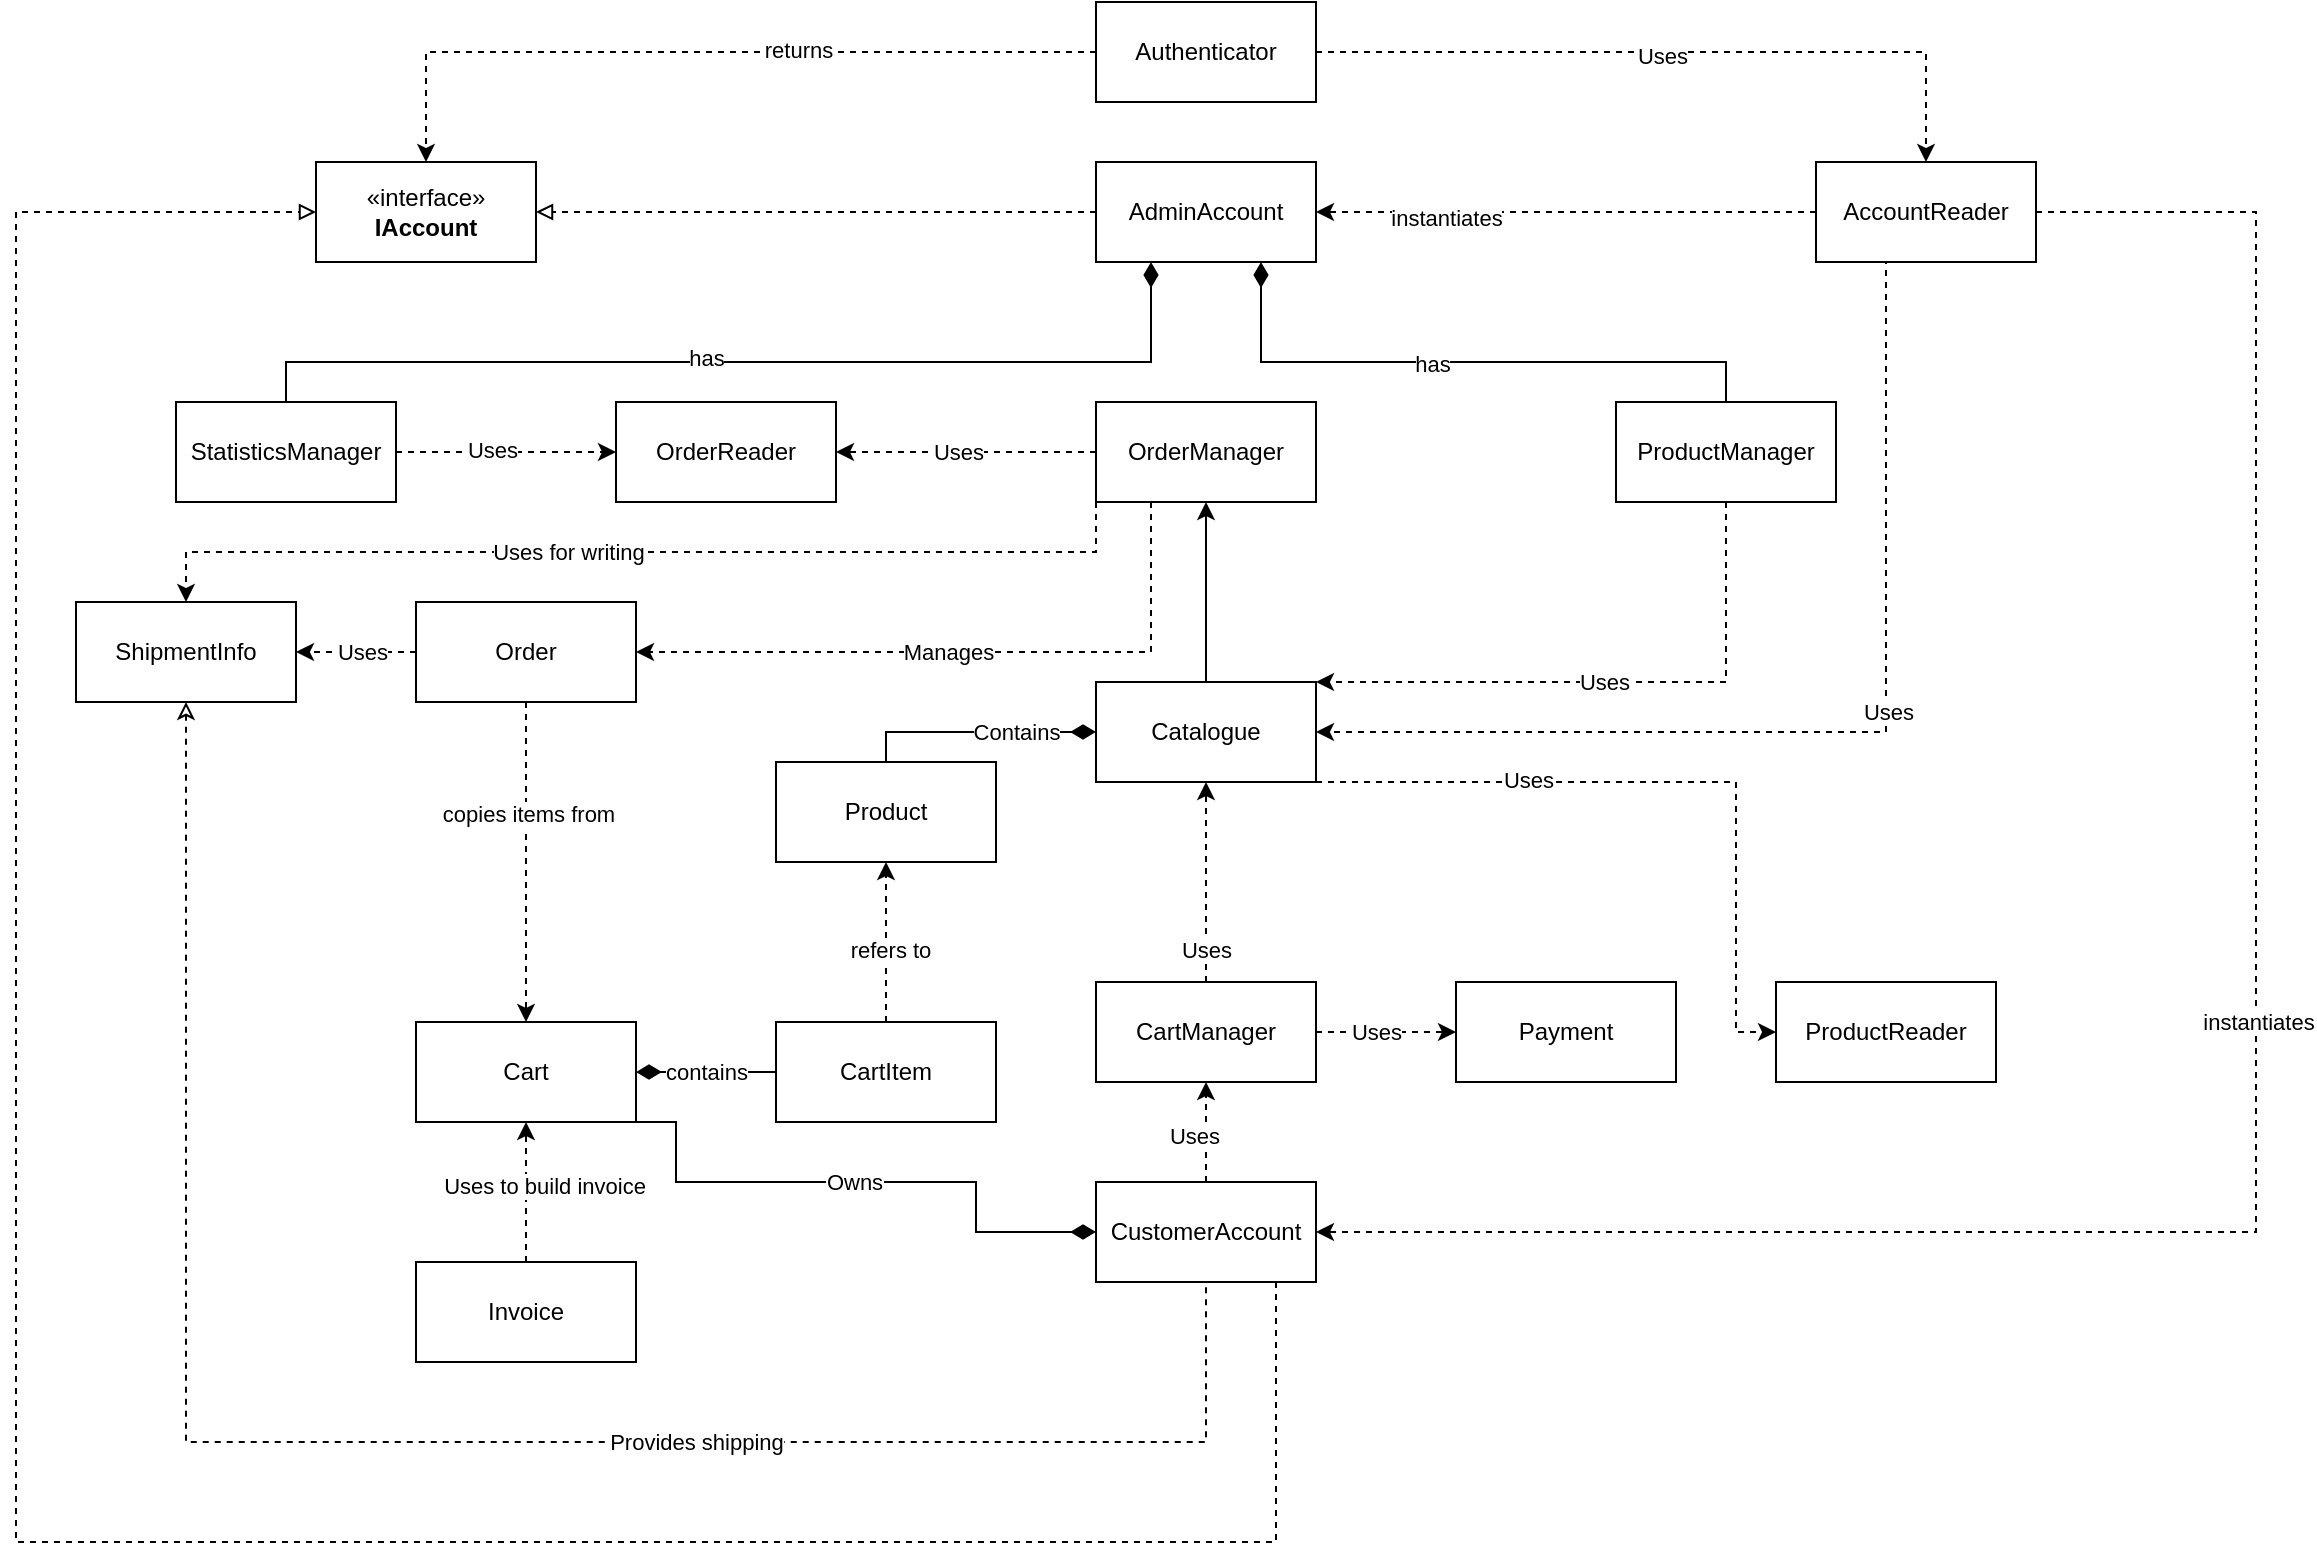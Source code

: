 <mxfile version="26.2.9">
  <diagram name="Page-1" id="XoK1jJjTGzlrzbfamRMe">
    <mxGraphModel dx="1491" dy="803" grid="1" gridSize="10" guides="1" tooltips="1" connect="1" arrows="1" fold="1" page="1" pageScale="1" pageWidth="3300" pageHeight="4681" math="0" shadow="0">
      <root>
        <mxCell id="0" />
        <mxCell id="1" parent="0" />
        <mxCell id="LtSPVIWwQfMaKUlvjwQu-3" value="" style="edgeStyle=orthogonalEdgeStyle;rounded=0;orthogonalLoop=1;jettySize=auto;html=1;dashed=1;" parent="1" source="LtSPVIWwQfMaKUlvjwQu-1" target="LtSPVIWwQfMaKUlvjwQu-2" edge="1">
          <mxGeometry relative="1" as="geometry" />
        </mxCell>
        <mxCell id="LtSPVIWwQfMaKUlvjwQu-5" value="Uses" style="edgeLabel;html=1;align=center;verticalAlign=middle;resizable=0;points=[];" parent="LtSPVIWwQfMaKUlvjwQu-3" vertex="1" connectable="0">
          <mxGeometry x="-0.043" y="-2" relative="1" as="geometry">
            <mxPoint as="offset" />
          </mxGeometry>
        </mxCell>
        <mxCell id="LtSPVIWwQfMaKUlvjwQu-7" value="" style="edgeStyle=orthogonalEdgeStyle;rounded=0;orthogonalLoop=1;jettySize=auto;html=1;entryX=0.5;entryY=0;entryDx=0;entryDy=0;dashed=1;" parent="1" source="LtSPVIWwQfMaKUlvjwQu-1" target="LtSPVIWwQfMaKUlvjwQu-14" edge="1">
          <mxGeometry relative="1" as="geometry" />
        </mxCell>
        <mxCell id="LtSPVIWwQfMaKUlvjwQu-8" value="returns" style="edgeLabel;html=1;align=center;verticalAlign=middle;resizable=0;points=[];" parent="LtSPVIWwQfMaKUlvjwQu-7" vertex="1" connectable="0">
          <mxGeometry x="-0.235" y="-1" relative="1" as="geometry">
            <mxPoint as="offset" />
          </mxGeometry>
        </mxCell>
        <mxCell id="LtSPVIWwQfMaKUlvjwQu-1" value="Authenticator" style="html=1;whiteSpace=wrap;" parent="1" vertex="1">
          <mxGeometry x="830" y="280" width="110" height="50" as="geometry" />
        </mxCell>
        <mxCell id="LtSPVIWwQfMaKUlvjwQu-15" style="edgeStyle=orthogonalEdgeStyle;rounded=0;orthogonalLoop=1;jettySize=auto;html=1;exitX=1;exitY=0.5;exitDx=0;exitDy=0;dashed=1;entryX=1;entryY=0.5;entryDx=0;entryDy=0;" parent="1" source="LtSPVIWwQfMaKUlvjwQu-2" target="LtSPVIWwQfMaKUlvjwQu-12" edge="1">
          <mxGeometry relative="1" as="geometry">
            <Array as="points">
              <mxPoint x="1410" y="385" />
              <mxPoint x="1410" y="895" />
            </Array>
          </mxGeometry>
        </mxCell>
        <mxCell id="LtSPVIWwQfMaKUlvjwQu-16" value="instantiates" style="edgeLabel;html=1;align=center;verticalAlign=middle;resizable=0;points=[];" parent="LtSPVIWwQfMaKUlvjwQu-15" vertex="1" connectable="0">
          <mxGeometry x="-0.056" y="1" relative="1" as="geometry">
            <mxPoint as="offset" />
          </mxGeometry>
        </mxCell>
        <mxCell id="LtSPVIWwQfMaKUlvjwQu-17" style="edgeStyle=orthogonalEdgeStyle;rounded=0;orthogonalLoop=1;jettySize=auto;html=1;exitX=0;exitY=0.5;exitDx=0;exitDy=0;entryX=1;entryY=0.5;entryDx=0;entryDy=0;dashed=1;" parent="1" source="LtSPVIWwQfMaKUlvjwQu-2" target="LtSPVIWwQfMaKUlvjwQu-10" edge="1">
          <mxGeometry relative="1" as="geometry" />
        </mxCell>
        <mxCell id="LtSPVIWwQfMaKUlvjwQu-19" value="instantiates" style="edgeLabel;html=1;align=center;verticalAlign=middle;resizable=0;points=[];" parent="LtSPVIWwQfMaKUlvjwQu-17" vertex="1" connectable="0">
          <mxGeometry x="0.481" y="3" relative="1" as="geometry">
            <mxPoint as="offset" />
          </mxGeometry>
        </mxCell>
        <mxCell id="LtSPVIWwQfMaKUlvjwQu-20" style="edgeStyle=orthogonalEdgeStyle;rounded=0;orthogonalLoop=1;jettySize=auto;html=1;exitX=0.5;exitY=1;exitDx=0;exitDy=0;dashed=1;entryX=1;entryY=0.5;entryDx=0;entryDy=0;" parent="1" source="LtSPVIWwQfMaKUlvjwQu-2" target="LtSPVIWwQfMaKUlvjwQu-21" edge="1">
          <mxGeometry relative="1" as="geometry">
            <mxPoint x="1280" y="435" as="targetPoint" />
            <Array as="points">
              <mxPoint x="1225" y="410" />
              <mxPoint x="1225" y="645" />
            </Array>
          </mxGeometry>
        </mxCell>
        <mxCell id="LtSPVIWwQfMaKUlvjwQu-35" value="Uses" style="edgeLabel;html=1;align=center;verticalAlign=middle;resizable=0;points=[];" parent="LtSPVIWwQfMaKUlvjwQu-20" vertex="1" connectable="0">
          <mxGeometry x="-0.093" y="1" relative="1" as="geometry">
            <mxPoint as="offset" />
          </mxGeometry>
        </mxCell>
        <mxCell id="LtSPVIWwQfMaKUlvjwQu-2" value="AccountReader" style="html=1;whiteSpace=wrap;" parent="1" vertex="1">
          <mxGeometry x="1190" y="360" width="110" height="50" as="geometry" />
        </mxCell>
        <mxCell id="LtSPVIWwQfMaKUlvjwQu-11" value="" style="edgeStyle=orthogonalEdgeStyle;rounded=0;orthogonalLoop=1;jettySize=auto;html=1;endArrow=block;endFill=0;entryX=1;entryY=0.5;entryDx=0;entryDy=0;dashed=1;" parent="1" source="LtSPVIWwQfMaKUlvjwQu-10" target="LtSPVIWwQfMaKUlvjwQu-14" edge="1">
          <mxGeometry relative="1" as="geometry" />
        </mxCell>
        <mxCell id="LtSPVIWwQfMaKUlvjwQu-26" value="" style="edgeStyle=orthogonalEdgeStyle;rounded=0;orthogonalLoop=1;jettySize=auto;html=1;endArrow=diamondThin;endFill=1;entryX=0.25;entryY=1;entryDx=0;entryDy=0;endSize=10;" parent="1" source="LtSPVIWwQfMaKUlvjwQu-25" target="LtSPVIWwQfMaKUlvjwQu-10" edge="1">
          <mxGeometry relative="1" as="geometry">
            <Array as="points">
              <mxPoint x="655" y="460" />
              <mxPoint x="858" y="460" />
              <mxPoint x="858" y="410" />
            </Array>
          </mxGeometry>
        </mxCell>
        <mxCell id="LtSPVIWwQfMaKUlvjwQu-31" value="has" style="edgeLabel;html=1;align=center;verticalAlign=middle;resizable=0;points=[];" parent="LtSPVIWwQfMaKUlvjwQu-26" vertex="1" connectable="0">
          <mxGeometry x="-0.086" y="2" relative="1" as="geometry">
            <mxPoint as="offset" />
          </mxGeometry>
        </mxCell>
        <mxCell id="LtSPVIWwQfMaKUlvjwQu-10" value="AdminAccount" style="html=1;whiteSpace=wrap;" parent="1" vertex="1">
          <mxGeometry x="830" y="360" width="110" height="50" as="geometry" />
        </mxCell>
        <mxCell id="LtSPVIWwQfMaKUlvjwQu-29" style="edgeStyle=orthogonalEdgeStyle;rounded=0;orthogonalLoop=1;jettySize=auto;html=1;exitX=0.5;exitY=0;exitDx=0;exitDy=0;entryX=0.5;entryY=1;entryDx=0;entryDy=0;dashed=1;" parent="1" source="LtSPVIWwQfMaKUlvjwQu-12" target="LtSPVIWwQfMaKUlvjwQu-30" edge="1">
          <mxGeometry relative="1" as="geometry">
            <mxPoint x="1175.105" y="660" as="targetPoint" />
            <Array as="points">
              <mxPoint x="885" y="830" />
            </Array>
          </mxGeometry>
        </mxCell>
        <mxCell id="LtSPVIWwQfMaKUlvjwQu-33" value="Uses" style="edgeLabel;html=1;align=center;verticalAlign=middle;resizable=0;points=[];" parent="LtSPVIWwQfMaKUlvjwQu-29" vertex="1" connectable="0">
          <mxGeometry x="-0.057" y="3" relative="1" as="geometry">
            <mxPoint x="-3" as="offset" />
          </mxGeometry>
        </mxCell>
        <mxCell id="LtSPVIWwQfMaKUlvjwQu-54" style="edgeStyle=orthogonalEdgeStyle;rounded=0;orthogonalLoop=1;jettySize=auto;html=1;exitX=0;exitY=0.5;exitDx=0;exitDy=0;startArrow=diamondThin;startFill=1;endArrow=none;startSize=10;entryX=1;entryY=1;entryDx=0;entryDy=0;" parent="1" source="LtSPVIWwQfMaKUlvjwQu-12" target="LtSPVIWwQfMaKUlvjwQu-55" edge="1">
          <mxGeometry relative="1" as="geometry">
            <mxPoint x="570" y="880" as="targetPoint" />
            <Array as="points">
              <mxPoint x="770" y="895" />
              <mxPoint x="770" y="870" />
              <mxPoint x="620" y="870" />
              <mxPoint x="620" y="840" />
            </Array>
          </mxGeometry>
        </mxCell>
        <mxCell id="LtSPVIWwQfMaKUlvjwQu-70" value="Owns" style="edgeLabel;html=1;align=center;verticalAlign=middle;resizable=0;points=[];" parent="LtSPVIWwQfMaKUlvjwQu-54" vertex="1" connectable="0">
          <mxGeometry x="-0.161" y="1" relative="1" as="geometry">
            <mxPoint x="-27" y="-1" as="offset" />
          </mxGeometry>
        </mxCell>
        <mxCell id="LtSPVIWwQfMaKUlvjwQu-12" value="CustomerAccount" style="html=1;whiteSpace=wrap;" parent="1" vertex="1">
          <mxGeometry x="830" y="870" width="110" height="50" as="geometry" />
        </mxCell>
        <mxCell id="LtSPVIWwQfMaKUlvjwQu-14" value="«interface»&lt;br&gt;&lt;b&gt;IAccount&lt;/b&gt;" style="html=1;whiteSpace=wrap;" parent="1" vertex="1">
          <mxGeometry x="440" y="360" width="110" height="50" as="geometry" />
        </mxCell>
        <mxCell id="LtSPVIWwQfMaKUlvjwQu-36" style="edgeStyle=orthogonalEdgeStyle;rounded=0;orthogonalLoop=1;jettySize=auto;html=1;exitX=1;exitY=1;exitDx=0;exitDy=0;dashed=1;entryX=0;entryY=0.5;entryDx=0;entryDy=0;" parent="1" source="LtSPVIWwQfMaKUlvjwQu-21" target="LtSPVIWwQfMaKUlvjwQu-38" edge="1">
          <mxGeometry relative="1" as="geometry">
            <mxPoint x="1670" y="435" as="targetPoint" />
            <Array as="points">
              <mxPoint x="1150" y="670" />
              <mxPoint x="1150" y="795" />
            </Array>
          </mxGeometry>
        </mxCell>
        <mxCell id="LtSPVIWwQfMaKUlvjwQu-37" value="Uses" style="edgeLabel;html=1;align=center;verticalAlign=middle;resizable=0;points=[];" parent="LtSPVIWwQfMaKUlvjwQu-36" vertex="1" connectable="0">
          <mxGeometry x="-0.407" y="1" relative="1" as="geometry">
            <mxPoint as="offset" />
          </mxGeometry>
        </mxCell>
        <mxCell id="LtSPVIWwQfMaKUlvjwQu-41" value="" style="edgeStyle=orthogonalEdgeStyle;rounded=0;orthogonalLoop=1;jettySize=auto;html=1;startArrow=diamondThin;startFill=1;endSize=10;endArrow=none;startSize=10;exitX=0;exitY=0.5;exitDx=0;exitDy=0;entryX=0.5;entryY=0;entryDx=0;entryDy=0;" parent="1" source="LtSPVIWwQfMaKUlvjwQu-21" target="LtSPVIWwQfMaKUlvjwQu-40" edge="1">
          <mxGeometry relative="1" as="geometry">
            <Array as="points">
              <mxPoint x="725" y="645" />
            </Array>
          </mxGeometry>
        </mxCell>
        <mxCell id="LtSPVIWwQfMaKUlvjwQu-49" value="Contains" style="edgeLabel;html=1;align=center;verticalAlign=middle;resizable=0;points=[];" parent="LtSPVIWwQfMaKUlvjwQu-41" vertex="1" connectable="0">
          <mxGeometry x="0.001" y="-3" relative="1" as="geometry">
            <mxPoint x="20" y="3" as="offset" />
          </mxGeometry>
        </mxCell>
        <mxCell id="LtSPVIWwQfMaKUlvjwQu-46" style="edgeStyle=orthogonalEdgeStyle;rounded=0;orthogonalLoop=1;jettySize=auto;html=1;dashed=1;entryX=0;entryY=0.5;entryDx=0;entryDy=0;exitX=1;exitY=0.5;exitDx=0;exitDy=0;" parent="1" source="LtSPVIWwQfMaKUlvjwQu-30" target="LtSPVIWwQfMaKUlvjwQu-47" edge="1">
          <mxGeometry relative="1" as="geometry">
            <mxPoint x="1680" y="540" as="targetPoint" />
            <mxPoint x="1050" y="690" as="sourcePoint" />
            <Array as="points">
              <mxPoint x="970" y="795" />
              <mxPoint x="970" y="795" />
            </Array>
          </mxGeometry>
        </mxCell>
        <mxCell id="LtSPVIWwQfMaKUlvjwQu-63" value="Uses" style="edgeLabel;html=1;align=center;verticalAlign=middle;resizable=0;points=[];" parent="LtSPVIWwQfMaKUlvjwQu-46" vertex="1" connectable="0">
          <mxGeometry x="0.652" y="1" relative="1" as="geometry">
            <mxPoint x="-28" y="1" as="offset" />
          </mxGeometry>
        </mxCell>
        <mxCell id="LtSPVIWwQfMaKUlvjwQu-50" style="edgeStyle=orthogonalEdgeStyle;rounded=0;orthogonalLoop=1;jettySize=auto;html=1;exitX=0.5;exitY=0;exitDx=0;exitDy=0;entryX=0.5;entryY=1;entryDx=0;entryDy=0;" parent="1" source="LtSPVIWwQfMaKUlvjwQu-21" target="LtSPVIWwQfMaKUlvjwQu-52" edge="1">
          <mxGeometry relative="1" as="geometry">
            <mxPoint x="885.286" y="570" as="targetPoint" />
          </mxGeometry>
        </mxCell>
        <mxCell id="LtSPVIWwQfMaKUlvjwQu-21" value="Catalogue" style="html=1;whiteSpace=wrap;" parent="1" vertex="1">
          <mxGeometry x="830" y="620" width="110" height="50" as="geometry" />
        </mxCell>
        <mxCell id="LtSPVIWwQfMaKUlvjwQu-42" style="edgeStyle=orthogonalEdgeStyle;rounded=0;orthogonalLoop=1;jettySize=auto;html=1;exitX=0.5;exitY=1;exitDx=0;exitDy=0;entryX=1;entryY=0;entryDx=0;entryDy=0;dashed=1;" parent="1" source="LtSPVIWwQfMaKUlvjwQu-27" target="LtSPVIWwQfMaKUlvjwQu-21" edge="1">
          <mxGeometry relative="1" as="geometry">
            <Array as="points">
              <mxPoint x="1145" y="620" />
            </Array>
          </mxGeometry>
        </mxCell>
        <mxCell id="LtSPVIWwQfMaKUlvjwQu-43" value="Uses" style="edgeLabel;html=1;align=center;verticalAlign=middle;resizable=0;points=[];" parent="LtSPVIWwQfMaKUlvjwQu-42" vertex="1" connectable="0">
          <mxGeometry x="-0.224" y="2" relative="1" as="geometry">
            <mxPoint x="-37" y="-2" as="offset" />
          </mxGeometry>
        </mxCell>
        <mxCell id="j-nne7JYb_YNhbW1Ui39-1" style="edgeStyle=orthogonalEdgeStyle;rounded=0;orthogonalLoop=1;jettySize=auto;html=1;exitX=1;exitY=0.5;exitDx=0;exitDy=0;entryX=0;entryY=0.5;entryDx=0;entryDy=0;dashed=1;" edge="1" parent="1" source="LtSPVIWwQfMaKUlvjwQu-25" target="luP0aieuDg7XFQIJE9ro-2">
          <mxGeometry relative="1" as="geometry" />
        </mxCell>
        <mxCell id="j-nne7JYb_YNhbW1Ui39-2" value="Uses" style="edgeLabel;html=1;align=center;verticalAlign=middle;resizable=0;points=[];" vertex="1" connectable="0" parent="j-nne7JYb_YNhbW1Ui39-1">
          <mxGeometry x="-0.127" y="1" relative="1" as="geometry">
            <mxPoint as="offset" />
          </mxGeometry>
        </mxCell>
        <mxCell id="LtSPVIWwQfMaKUlvjwQu-25" value="StatisticsManager" style="html=1;whiteSpace=wrap;" parent="1" vertex="1">
          <mxGeometry x="370" y="480" width="110" height="50" as="geometry" />
        </mxCell>
        <mxCell id="LtSPVIWwQfMaKUlvjwQu-27" value="ProductManager" style="html=1;whiteSpace=wrap;" parent="1" vertex="1">
          <mxGeometry x="1090" y="480" width="110" height="50" as="geometry" />
        </mxCell>
        <mxCell id="LtSPVIWwQfMaKUlvjwQu-28" style="edgeStyle=orthogonalEdgeStyle;rounded=0;orthogonalLoop=1;jettySize=auto;html=1;exitX=0.5;exitY=0;exitDx=0;exitDy=0;entryX=0.75;entryY=1;entryDx=0;entryDy=0;endArrow=diamondThin;endFill=1;startSize=10;endSize=10;" parent="1" source="LtSPVIWwQfMaKUlvjwQu-27" target="LtSPVIWwQfMaKUlvjwQu-10" edge="1">
          <mxGeometry relative="1" as="geometry">
            <Array as="points">
              <mxPoint x="1085" y="460" />
              <mxPoint x="913" y="460" />
              <mxPoint x="913" y="410" />
            </Array>
          </mxGeometry>
        </mxCell>
        <mxCell id="LtSPVIWwQfMaKUlvjwQu-32" value="has" style="edgeLabel;html=1;align=center;verticalAlign=middle;resizable=0;points=[];" parent="LtSPVIWwQfMaKUlvjwQu-28" vertex="1" connectable="0">
          <mxGeometry x="0.108" y="1" relative="1" as="geometry">
            <mxPoint as="offset" />
          </mxGeometry>
        </mxCell>
        <mxCell id="LtSPVIWwQfMaKUlvjwQu-44" style="edgeStyle=orthogonalEdgeStyle;rounded=0;orthogonalLoop=1;jettySize=auto;html=1;exitX=0.5;exitY=0;exitDx=0;exitDy=0;entryX=0.5;entryY=1;entryDx=0;entryDy=0;dashed=1;" parent="1" source="LtSPVIWwQfMaKUlvjwQu-30" target="LtSPVIWwQfMaKUlvjwQu-21" edge="1">
          <mxGeometry relative="1" as="geometry" />
        </mxCell>
        <mxCell id="LtSPVIWwQfMaKUlvjwQu-45" value="Uses" style="edgeLabel;html=1;align=center;verticalAlign=middle;resizable=0;points=[];" parent="LtSPVIWwQfMaKUlvjwQu-44" vertex="1" connectable="0">
          <mxGeometry x="-0.674" relative="1" as="geometry">
            <mxPoint as="offset" />
          </mxGeometry>
        </mxCell>
        <mxCell id="LtSPVIWwQfMaKUlvjwQu-30" value="CartManager" style="html=1;whiteSpace=wrap;" parent="1" vertex="1">
          <mxGeometry x="830" y="770" width="110" height="50" as="geometry" />
        </mxCell>
        <mxCell id="LtSPVIWwQfMaKUlvjwQu-38" value="ProductReader" style="html=1;whiteSpace=wrap;" parent="1" vertex="1">
          <mxGeometry x="1170" y="770" width="110" height="50" as="geometry" />
        </mxCell>
        <mxCell id="LtSPVIWwQfMaKUlvjwQu-40" value="Product" style="html=1;whiteSpace=wrap;" parent="1" vertex="1">
          <mxGeometry x="670" y="660" width="110" height="50" as="geometry" />
        </mxCell>
        <mxCell id="LtSPVIWwQfMaKUlvjwQu-47" value="Payment" style="html=1;whiteSpace=wrap;" parent="1" vertex="1">
          <mxGeometry x="1010" y="770" width="110" height="50" as="geometry" />
        </mxCell>
        <mxCell id="LtSPVIWwQfMaKUlvjwQu-48" value="" style="edgeStyle=orthogonalEdgeStyle;rounded=0;orthogonalLoop=1;jettySize=auto;html=1;endArrow=block;endFill=0;entryX=0;entryY=0.5;entryDx=0;entryDy=0;dashed=1;" parent="1" target="LtSPVIWwQfMaKUlvjwQu-14" edge="1">
          <mxGeometry relative="1" as="geometry">
            <mxPoint x="920" y="920" as="sourcePoint" />
            <mxPoint x="760" y="450" as="targetPoint" />
            <Array as="points">
              <mxPoint x="920" y="1050" />
              <mxPoint x="290" y="1050" />
              <mxPoint x="290" y="385" />
            </Array>
          </mxGeometry>
        </mxCell>
        <mxCell id="LtSPVIWwQfMaKUlvjwQu-64" style="edgeStyle=orthogonalEdgeStyle;rounded=0;orthogonalLoop=1;jettySize=auto;html=1;exitX=0.25;exitY=1;exitDx=0;exitDy=0;entryX=1;entryY=0.5;entryDx=0;entryDy=0;dashed=1;" parent="1" source="LtSPVIWwQfMaKUlvjwQu-52" target="LtSPVIWwQfMaKUlvjwQu-65" edge="1">
          <mxGeometry relative="1" as="geometry">
            <mxPoint x="620" y="570" as="targetPoint" />
            <Array as="points">
              <mxPoint x="858" y="605" />
            </Array>
          </mxGeometry>
        </mxCell>
        <mxCell id="LtSPVIWwQfMaKUlvjwQu-66" value="Manages" style="edgeLabel;html=1;align=center;verticalAlign=middle;resizable=0;points=[];" parent="LtSPVIWwQfMaKUlvjwQu-64" vertex="1" connectable="0">
          <mxGeometry x="0.053" y="-3" relative="1" as="geometry">
            <mxPoint x="-2" y="3" as="offset" />
          </mxGeometry>
        </mxCell>
        <mxCell id="LtSPVIWwQfMaKUlvjwQu-73" style="edgeStyle=orthogonalEdgeStyle;rounded=0;orthogonalLoop=1;jettySize=auto;html=1;exitX=0;exitY=1;exitDx=0;exitDy=0;dashed=1;" parent="1" source="LtSPVIWwQfMaKUlvjwQu-52" target="LtSPVIWwQfMaKUlvjwQu-71" edge="1">
          <mxGeometry relative="1" as="geometry" />
        </mxCell>
        <mxCell id="LtSPVIWwQfMaKUlvjwQu-75" value="Uses for writing" style="edgeLabel;html=1;align=center;verticalAlign=middle;resizable=0;points=[];" parent="LtSPVIWwQfMaKUlvjwQu-73" vertex="1" connectable="0">
          <mxGeometry x="0.144" relative="1" as="geometry">
            <mxPoint as="offset" />
          </mxGeometry>
        </mxCell>
        <mxCell id="luP0aieuDg7XFQIJE9ro-1" style="edgeStyle=orthogonalEdgeStyle;rounded=0;orthogonalLoop=1;jettySize=auto;html=1;exitX=0;exitY=0.5;exitDx=0;exitDy=0;entryX=1;entryY=0.5;entryDx=0;entryDy=0;dashed=1;" parent="1" source="LtSPVIWwQfMaKUlvjwQu-52" target="luP0aieuDg7XFQIJE9ro-2" edge="1">
          <mxGeometry relative="1" as="geometry">
            <mxPoint x="1010" y="540" as="targetPoint" />
          </mxGeometry>
        </mxCell>
        <mxCell id="luP0aieuDg7XFQIJE9ro-3" value="Uses" style="edgeLabel;html=1;align=center;verticalAlign=middle;resizable=0;points=[];" parent="luP0aieuDg7XFQIJE9ro-1" vertex="1" connectable="0">
          <mxGeometry x="-0.267" y="2" relative="1" as="geometry">
            <mxPoint x="-22" y="-2" as="offset" />
          </mxGeometry>
        </mxCell>
        <mxCell id="LtSPVIWwQfMaKUlvjwQu-52" value="OrderManager" style="html=1;whiteSpace=wrap;" parent="1" vertex="1">
          <mxGeometry x="830" y="480" width="110" height="50" as="geometry" />
        </mxCell>
        <mxCell id="LtSPVIWwQfMaKUlvjwQu-58" style="edgeStyle=orthogonalEdgeStyle;rounded=0;orthogonalLoop=1;jettySize=auto;html=1;exitX=1;exitY=0.5;exitDx=0;exitDy=0;entryX=0;entryY=0.5;entryDx=0;entryDy=0;startArrow=diamondThin;startFill=1;endArrow=none;startSize=10;" parent="1" source="LtSPVIWwQfMaKUlvjwQu-55" target="LtSPVIWwQfMaKUlvjwQu-59" edge="1">
          <mxGeometry relative="1" as="geometry">
            <mxPoint x="715.304" y="820" as="targetPoint" />
          </mxGeometry>
        </mxCell>
        <mxCell id="LtSPVIWwQfMaKUlvjwQu-62" value="contains" style="edgeLabel;html=1;align=center;verticalAlign=middle;resizable=0;points=[];" parent="LtSPVIWwQfMaKUlvjwQu-58" vertex="1" connectable="0">
          <mxGeometry x="0.221" relative="1" as="geometry">
            <mxPoint x="-8" as="offset" />
          </mxGeometry>
        </mxCell>
        <mxCell id="LtSPVIWwQfMaKUlvjwQu-55" value="Cart" style="html=1;whiteSpace=wrap;" parent="1" vertex="1">
          <mxGeometry x="490" y="790" width="110" height="50" as="geometry" />
        </mxCell>
        <mxCell id="LtSPVIWwQfMaKUlvjwQu-57" style="edgeStyle=orthogonalEdgeStyle;rounded=0;orthogonalLoop=1;jettySize=auto;html=1;exitX=0.5;exitY=0;exitDx=0;exitDy=0;entryX=0.5;entryY=1;entryDx=0;entryDy=0;dashed=1;" parent="1" source="LtSPVIWwQfMaKUlvjwQu-56" target="LtSPVIWwQfMaKUlvjwQu-55" edge="1">
          <mxGeometry relative="1" as="geometry" />
        </mxCell>
        <mxCell id="LtSPVIWwQfMaKUlvjwQu-67" value="Uses to build invoice" style="edgeLabel;html=1;align=center;verticalAlign=middle;resizable=0;points=[];" parent="LtSPVIWwQfMaKUlvjwQu-57" vertex="1" connectable="0">
          <mxGeometry x="0.017" y="3" relative="1" as="geometry">
            <mxPoint x="12" y="-3" as="offset" />
          </mxGeometry>
        </mxCell>
        <mxCell id="LtSPVIWwQfMaKUlvjwQu-56" value="Invoice" style="html=1;whiteSpace=wrap;" parent="1" vertex="1">
          <mxGeometry x="490" y="910" width="110" height="50" as="geometry" />
        </mxCell>
        <mxCell id="LtSPVIWwQfMaKUlvjwQu-60" style="edgeStyle=orthogonalEdgeStyle;rounded=0;orthogonalLoop=1;jettySize=auto;html=1;exitX=0.5;exitY=0;exitDx=0;exitDy=0;entryX=0.5;entryY=1;entryDx=0;entryDy=0;dashed=1;" parent="1" source="LtSPVIWwQfMaKUlvjwQu-59" target="LtSPVIWwQfMaKUlvjwQu-40" edge="1">
          <mxGeometry relative="1" as="geometry" />
        </mxCell>
        <mxCell id="LtSPVIWwQfMaKUlvjwQu-61" value="refers to" style="edgeLabel;html=1;align=center;verticalAlign=middle;resizable=0;points=[];" parent="LtSPVIWwQfMaKUlvjwQu-60" vertex="1" connectable="0">
          <mxGeometry x="-0.099" y="-2" relative="1" as="geometry">
            <mxPoint as="offset" />
          </mxGeometry>
        </mxCell>
        <mxCell id="LtSPVIWwQfMaKUlvjwQu-59" value="CartItem" style="html=1;whiteSpace=wrap;" parent="1" vertex="1">
          <mxGeometry x="670" y="790" width="110" height="50" as="geometry" />
        </mxCell>
        <mxCell id="LtSPVIWwQfMaKUlvjwQu-68" style="edgeStyle=orthogonalEdgeStyle;rounded=0;orthogonalLoop=1;jettySize=auto;html=1;exitX=0.5;exitY=1;exitDx=0;exitDy=0;entryX=0.5;entryY=0;entryDx=0;entryDy=0;dashed=1;" parent="1" source="LtSPVIWwQfMaKUlvjwQu-65" target="LtSPVIWwQfMaKUlvjwQu-55" edge="1">
          <mxGeometry relative="1" as="geometry" />
        </mxCell>
        <mxCell id="LtSPVIWwQfMaKUlvjwQu-69" value="copies items from" style="edgeLabel;html=1;align=center;verticalAlign=middle;resizable=0;points=[];" parent="LtSPVIWwQfMaKUlvjwQu-68" vertex="1" connectable="0">
          <mxGeometry x="-0.301" y="1" relative="1" as="geometry">
            <mxPoint as="offset" />
          </mxGeometry>
        </mxCell>
        <mxCell id="LtSPVIWwQfMaKUlvjwQu-65" value="Order" style="html=1;whiteSpace=wrap;" parent="1" vertex="1">
          <mxGeometry x="490" y="580" width="110" height="50" as="geometry" />
        </mxCell>
        <mxCell id="LtSPVIWwQfMaKUlvjwQu-72" style="edgeStyle=orthogonalEdgeStyle;rounded=0;orthogonalLoop=1;jettySize=auto;html=1;exitX=0;exitY=0.5;exitDx=0;exitDy=0;entryX=1;entryY=0.5;entryDx=0;entryDy=0;dashed=1;" parent="1" source="LtSPVIWwQfMaKUlvjwQu-65" target="LtSPVIWwQfMaKUlvjwQu-71" edge="1">
          <mxGeometry relative="1" as="geometry" />
        </mxCell>
        <mxCell id="LtSPVIWwQfMaKUlvjwQu-74" value="Uses" style="edgeLabel;html=1;align=center;verticalAlign=middle;resizable=0;points=[];" parent="LtSPVIWwQfMaKUlvjwQu-72" vertex="1" connectable="0">
          <mxGeometry x="-0.084" relative="1" as="geometry">
            <mxPoint as="offset" />
          </mxGeometry>
        </mxCell>
        <mxCell id="LtSPVIWwQfMaKUlvjwQu-76" style="edgeStyle=orthogonalEdgeStyle;rounded=0;orthogonalLoop=1;jettySize=auto;html=1;exitX=0.5;exitY=1;exitDx=0;exitDy=0;entryX=0.5;entryY=1;entryDx=0;entryDy=0;startArrow=classic;startFill=0;endArrow=none;dashed=1;" parent="1" source="LtSPVIWwQfMaKUlvjwQu-71" target="LtSPVIWwQfMaKUlvjwQu-12" edge="1">
          <mxGeometry relative="1" as="geometry">
            <Array as="points">
              <mxPoint x="375" y="1000" />
              <mxPoint x="885" y="1000" />
            </Array>
          </mxGeometry>
        </mxCell>
        <mxCell id="LtSPVIWwQfMaKUlvjwQu-77" value="Provides shipping" style="edgeLabel;html=1;align=center;verticalAlign=middle;resizable=0;points=[];" parent="LtSPVIWwQfMaKUlvjwQu-76" vertex="1" connectable="0">
          <mxGeometry x="0.302" relative="1" as="geometry">
            <mxPoint as="offset" />
          </mxGeometry>
        </mxCell>
        <mxCell id="LtSPVIWwQfMaKUlvjwQu-71" value="ShipmentInfo" style="html=1;whiteSpace=wrap;" parent="1" vertex="1">
          <mxGeometry x="320" y="580" width="110" height="50" as="geometry" />
        </mxCell>
        <mxCell id="luP0aieuDg7XFQIJE9ro-2" value="OrderReader" style="html=1;whiteSpace=wrap;" parent="1" vertex="1">
          <mxGeometry x="590" y="480" width="110" height="50" as="geometry" />
        </mxCell>
      </root>
    </mxGraphModel>
  </diagram>
</mxfile>

